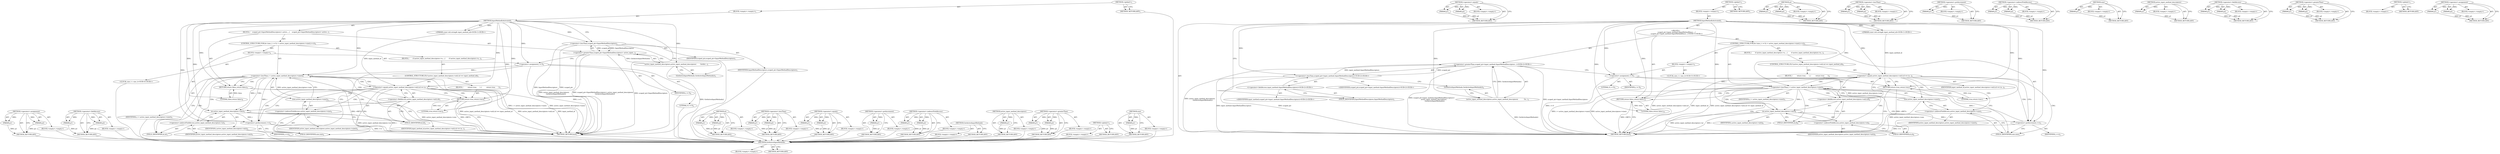 digraph "&lt;operator&gt;.assignment" {
vulnerable_87 [label=<(METHOD,&lt;operator&gt;.assignment)>];
vulnerable_88 [label=<(PARAM,p1)>];
vulnerable_89 [label=<(PARAM,p2)>];
vulnerable_90 [label=<(BLOCK,&lt;empty&gt;,&lt;empty&gt;)>];
vulnerable_91 [label=<(METHOD_RETURN,ANY)>];
vulnerable_110 [label=<(METHOD,&lt;operator&gt;.fieldAccess)>];
vulnerable_111 [label=<(PARAM,p1)>];
vulnerable_112 [label=<(PARAM,p2)>];
vulnerable_113 [label=<(BLOCK,&lt;empty&gt;,&lt;empty&gt;)>];
vulnerable_114 [label=<(METHOD_RETURN,ANY)>];
vulnerable_6 [label=<(METHOD,&lt;global&gt;)<SUB>1</SUB>>];
vulnerable_7 [label=<(BLOCK,&lt;empty&gt;,&lt;empty&gt;)<SUB>1</SUB>>];
vulnerable_8 [label=<(METHOD,InputMethodIsActivated)<SUB>1</SUB>>];
vulnerable_9 [label="<(PARAM,const std::string&amp; input_method_id)<SUB>1</SUB>>"];
vulnerable_10 [label=<(BLOCK,{
    scoped_ptr&lt;InputMethodDescriptors&gt; active...,{
    scoped_ptr&lt;InputMethodDescriptors&gt; active...)<SUB>1</SUB>>];
vulnerable_11 [label=<(&lt;operator&gt;.greaterThan,scoped_ptr&lt;InputMethodDescriptors&gt; active_input...)<SUB>2</SUB>>];
vulnerable_12 [label=<(&lt;operator&gt;.lessThan,scoped_ptr&lt;InputMethodDescriptors)<SUB>2</SUB>>];
vulnerable_13 [label=<(IDENTIFIER,scoped_ptr,scoped_ptr&lt;InputMethodDescriptors)<SUB>2</SUB>>];
vulnerable_14 [label=<(IDENTIFIER,InputMethodDescriptors,scoped_ptr&lt;InputMethodDescriptors)<SUB>2</SUB>>];
vulnerable_15 [label=<(active_input_method_descriptors,active_input_method_descriptors(
        GetAct...)<SUB>2</SUB>>];
vulnerable_16 [label=<(GetActiveInputMethods,GetActiveInputMethods())<SUB>3</SUB>>];
vulnerable_17 [label=<(CONTROL_STRUCTURE,FOR,for (size_t i = 0;i &lt; active_input_method_descriptors-&gt;size();++i))<SUB>4</SUB>>];
vulnerable_18 [label=<(BLOCK,&lt;empty&gt;,&lt;empty&gt;)<SUB>4</SUB>>];
vulnerable_19 [label="<(LOCAL,size_t i: size_t)<SUB>4</SUB>>"];
vulnerable_20 [label=<(&lt;operator&gt;.assignment,i = 0)<SUB>4</SUB>>];
vulnerable_21 [label=<(IDENTIFIER,i,i = 0)<SUB>4</SUB>>];
vulnerable_22 [label=<(LITERAL,0,i = 0)<SUB>4</SUB>>];
vulnerable_23 [label=<(&lt;operator&gt;.lessThan,i &lt; active_input_method_descriptors-&gt;size())<SUB>4</SUB>>];
vulnerable_24 [label=<(IDENTIFIER,i,i &lt; active_input_method_descriptors-&gt;size())<SUB>4</SUB>>];
vulnerable_25 [label=<(size,active_input_method_descriptors-&gt;size())<SUB>4</SUB>>];
vulnerable_26 [label=<(&lt;operator&gt;.indirectFieldAccess,active_input_method_descriptors-&gt;size)<SUB>4</SUB>>];
vulnerable_27 [label=<(IDENTIFIER,active_input_method_descriptors,active_input_method_descriptors-&gt;size())<SUB>4</SUB>>];
vulnerable_28 [label=<(FIELD_IDENTIFIER,size,size)<SUB>4</SUB>>];
vulnerable_29 [label=<(&lt;operator&gt;.preIncrement,++i)<SUB>4</SUB>>];
vulnerable_30 [label=<(IDENTIFIER,i,++i)<SUB>4</SUB>>];
vulnerable_31 [label=<(BLOCK,{
       if (active_input_method_descriptors-&gt;a...,{
       if (active_input_method_descriptors-&gt;a...)<SUB>4</SUB>>];
vulnerable_32 [label=<(CONTROL_STRUCTURE,IF,if (active_input_method_descriptors-&gt;at(i).id == input_method_id))<SUB>5</SUB>>];
vulnerable_33 [label=<(&lt;operator&gt;.equals,active_input_method_descriptors-&gt;at(i).id == in...)<SUB>5</SUB>>];
vulnerable_34 [label=<(&lt;operator&gt;.fieldAccess,active_input_method_descriptors-&gt;at(i).id)<SUB>5</SUB>>];
vulnerable_35 [label=<(at,active_input_method_descriptors-&gt;at(i))<SUB>5</SUB>>];
vulnerable_36 [label=<(&lt;operator&gt;.indirectFieldAccess,active_input_method_descriptors-&gt;at)<SUB>5</SUB>>];
vulnerable_37 [label=<(IDENTIFIER,active_input_method_descriptors,active_input_method_descriptors-&gt;at(i))<SUB>5</SUB>>];
vulnerable_38 [label=<(FIELD_IDENTIFIER,at,at)<SUB>5</SUB>>];
vulnerable_39 [label=<(IDENTIFIER,i,active_input_method_descriptors-&gt;at(i))<SUB>5</SUB>>];
vulnerable_40 [label=<(FIELD_IDENTIFIER,id,id)<SUB>5</SUB>>];
vulnerable_41 [label=<(IDENTIFIER,input_method_id,active_input_method_descriptors-&gt;at(i).id == in...)<SUB>5</SUB>>];
vulnerable_42 [label=<(BLOCK,{
         return true;
      },{
         return true;
      })<SUB>5</SUB>>];
vulnerable_43 [label=<(RETURN,return true;,return true;)<SUB>6</SUB>>];
vulnerable_44 [label=<(LITERAL,true,return true;)<SUB>6</SUB>>];
vulnerable_45 [label=<(RETURN,return false;,return false;)<SUB>9</SUB>>];
vulnerable_46 [label=<(LITERAL,false,return false;)<SUB>9</SUB>>];
vulnerable_47 [label=<(METHOD_RETURN,bool)<SUB>1</SUB>>];
vulnerable_49 [label=<(METHOD_RETURN,ANY)<SUB>1</SUB>>];
vulnerable_115 [label=<(METHOD,at)>];
vulnerable_116 [label=<(PARAM,p1)>];
vulnerable_117 [label=<(PARAM,p2)>];
vulnerable_118 [label=<(BLOCK,&lt;empty&gt;,&lt;empty&gt;)>];
vulnerable_119 [label=<(METHOD_RETURN,ANY)>];
vulnerable_75 [label=<(METHOD,&lt;operator&gt;.lessThan)>];
vulnerable_76 [label=<(PARAM,p1)>];
vulnerable_77 [label=<(PARAM,p2)>];
vulnerable_78 [label=<(BLOCK,&lt;empty&gt;,&lt;empty&gt;)>];
vulnerable_79 [label=<(METHOD_RETURN,ANY)>];
vulnerable_105 [label=<(METHOD,&lt;operator&gt;.equals)>];
vulnerable_106 [label=<(PARAM,p1)>];
vulnerable_107 [label=<(PARAM,p2)>];
vulnerable_108 [label=<(BLOCK,&lt;empty&gt;,&lt;empty&gt;)>];
vulnerable_109 [label=<(METHOD_RETURN,ANY)>];
vulnerable_101 [label=<(METHOD,&lt;operator&gt;.preIncrement)>];
vulnerable_102 [label=<(PARAM,p1)>];
vulnerable_103 [label=<(BLOCK,&lt;empty&gt;,&lt;empty&gt;)>];
vulnerable_104 [label=<(METHOD_RETURN,ANY)>];
vulnerable_96 [label=<(METHOD,&lt;operator&gt;.indirectFieldAccess)>];
vulnerable_97 [label=<(PARAM,p1)>];
vulnerable_98 [label=<(PARAM,p2)>];
vulnerable_99 [label=<(BLOCK,&lt;empty&gt;,&lt;empty&gt;)>];
vulnerable_100 [label=<(METHOD_RETURN,ANY)>];
vulnerable_84 [label=<(METHOD,GetActiveInputMethods)>];
vulnerable_85 [label=<(BLOCK,&lt;empty&gt;,&lt;empty&gt;)>];
vulnerable_86 [label=<(METHOD_RETURN,ANY)>];
vulnerable_80 [label=<(METHOD,active_input_method_descriptors)>];
vulnerable_81 [label=<(PARAM,p1)>];
vulnerable_82 [label=<(BLOCK,&lt;empty&gt;,&lt;empty&gt;)>];
vulnerable_83 [label=<(METHOD_RETURN,ANY)>];
vulnerable_70 [label=<(METHOD,&lt;operator&gt;.greaterThan)>];
vulnerable_71 [label=<(PARAM,p1)>];
vulnerable_72 [label=<(PARAM,p2)>];
vulnerable_73 [label=<(BLOCK,&lt;empty&gt;,&lt;empty&gt;)>];
vulnerable_74 [label=<(METHOD_RETURN,ANY)>];
vulnerable_64 [label=<(METHOD,&lt;global&gt;)<SUB>1</SUB>>];
vulnerable_65 [label=<(BLOCK,&lt;empty&gt;,&lt;empty&gt;)>];
vulnerable_66 [label=<(METHOD_RETURN,ANY)>];
vulnerable_92 [label=<(METHOD,size)>];
vulnerable_93 [label=<(PARAM,p1)>];
vulnerable_94 [label=<(BLOCK,&lt;empty&gt;,&lt;empty&gt;)>];
vulnerable_95 [label=<(METHOD_RETURN,ANY)>];
fixed_91 [label=<(METHOD,GetActiveInputMethods)>];
fixed_92 [label=<(BLOCK,&lt;empty&gt;,&lt;empty&gt;)>];
fixed_93 [label=<(METHOD_RETURN,ANY)>];
fixed_112 [label=<(METHOD,&lt;operator&gt;.equals)>];
fixed_113 [label=<(PARAM,p1)>];
fixed_114 [label=<(PARAM,p2)>];
fixed_115 [label=<(BLOCK,&lt;empty&gt;,&lt;empty&gt;)>];
fixed_116 [label=<(METHOD_RETURN,ANY)>];
fixed_6 [label=<(METHOD,&lt;global&gt;)<SUB>1</SUB>>];
fixed_7 [label=<(BLOCK,&lt;empty&gt;,&lt;empty&gt;)<SUB>1</SUB>>];
fixed_8 [label=<(METHOD,InputMethodIsActivated)<SUB>1</SUB>>];
fixed_9 [label="<(PARAM,const std::string&amp; input_method_id)<SUB>1</SUB>>"];
fixed_10 [label="<(BLOCK,{
    scoped_ptr&lt;input_method::InputMethodDescr...,{
    scoped_ptr&lt;input_method::InputMethodDescr...)<SUB>1</SUB>>"];
fixed_11 [label="<(&lt;operator&gt;.greaterThan,scoped_ptr&lt;input_method::InputMethodDescriptors...)<SUB>2</SUB>>"];
fixed_12 [label="<(&lt;operator&gt;.lessThan,scoped_ptr&lt;input_method::InputMethodDescriptors)<SUB>2</SUB>>"];
fixed_13 [label="<(IDENTIFIER,scoped_ptr,scoped_ptr&lt;input_method::InputMethodDescriptors)<SUB>2</SUB>>"];
fixed_14 [label="<(&lt;operator&gt;.fieldAccess,input_method::InputMethodDescriptors)<SUB>2</SUB>>"];
fixed_15 [label="<(IDENTIFIER,input_method,scoped_ptr&lt;input_method::InputMethodDescriptors)<SUB>2</SUB>>"];
fixed_16 [label=<(FIELD_IDENTIFIER,InputMethodDescriptors,InputMethodDescriptors)<SUB>2</SUB>>];
fixed_17 [label=<(active_input_method_descriptors,active_input_method_descriptors(
            Ge...)<SUB>3</SUB>>];
fixed_18 [label=<(GetActiveInputMethods,GetActiveInputMethods())<SUB>4</SUB>>];
fixed_19 [label=<(CONTROL_STRUCTURE,FOR,for (size_t i = 0;i &lt; active_input_method_descriptors-&gt;size();++i))<SUB>5</SUB>>];
fixed_20 [label=<(BLOCK,&lt;empty&gt;,&lt;empty&gt;)<SUB>5</SUB>>];
fixed_21 [label="<(LOCAL,size_t i: size_t)<SUB>5</SUB>>"];
fixed_22 [label=<(&lt;operator&gt;.assignment,i = 0)<SUB>5</SUB>>];
fixed_23 [label=<(IDENTIFIER,i,i = 0)<SUB>5</SUB>>];
fixed_24 [label=<(LITERAL,0,i = 0)<SUB>5</SUB>>];
fixed_25 [label=<(&lt;operator&gt;.lessThan,i &lt; active_input_method_descriptors-&gt;size())<SUB>5</SUB>>];
fixed_26 [label=<(IDENTIFIER,i,i &lt; active_input_method_descriptors-&gt;size())<SUB>5</SUB>>];
fixed_27 [label=<(size,active_input_method_descriptors-&gt;size())<SUB>5</SUB>>];
fixed_28 [label=<(&lt;operator&gt;.indirectFieldAccess,active_input_method_descriptors-&gt;size)<SUB>5</SUB>>];
fixed_29 [label=<(IDENTIFIER,active_input_method_descriptors,active_input_method_descriptors-&gt;size())<SUB>5</SUB>>];
fixed_30 [label=<(FIELD_IDENTIFIER,size,size)<SUB>5</SUB>>];
fixed_31 [label=<(&lt;operator&gt;.preIncrement,++i)<SUB>5</SUB>>];
fixed_32 [label=<(IDENTIFIER,i,++i)<SUB>5</SUB>>];
fixed_33 [label=<(BLOCK,{
       if (active_input_method_descriptors-&gt;a...,{
       if (active_input_method_descriptors-&gt;a...)<SUB>5</SUB>>];
fixed_34 [label=<(CONTROL_STRUCTURE,IF,if (active_input_method_descriptors-&gt;at(i).id == input_method_id))<SUB>6</SUB>>];
fixed_35 [label=<(&lt;operator&gt;.equals,active_input_method_descriptors-&gt;at(i).id == in...)<SUB>6</SUB>>];
fixed_36 [label=<(&lt;operator&gt;.fieldAccess,active_input_method_descriptors-&gt;at(i).id)<SUB>6</SUB>>];
fixed_37 [label=<(at,active_input_method_descriptors-&gt;at(i))<SUB>6</SUB>>];
fixed_38 [label=<(&lt;operator&gt;.indirectFieldAccess,active_input_method_descriptors-&gt;at)<SUB>6</SUB>>];
fixed_39 [label=<(IDENTIFIER,active_input_method_descriptors,active_input_method_descriptors-&gt;at(i))<SUB>6</SUB>>];
fixed_40 [label=<(FIELD_IDENTIFIER,at,at)<SUB>6</SUB>>];
fixed_41 [label=<(IDENTIFIER,i,active_input_method_descriptors-&gt;at(i))<SUB>6</SUB>>];
fixed_42 [label=<(FIELD_IDENTIFIER,id,id)<SUB>6</SUB>>];
fixed_43 [label=<(IDENTIFIER,input_method_id,active_input_method_descriptors-&gt;at(i).id == in...)<SUB>6</SUB>>];
fixed_44 [label=<(BLOCK,{
         return true;
      },{
         return true;
      })<SUB>6</SUB>>];
fixed_45 [label=<(RETURN,return true;,return true;)<SUB>7</SUB>>];
fixed_46 [label=<(LITERAL,true,return true;)<SUB>7</SUB>>];
fixed_47 [label=<(RETURN,return false;,return false;)<SUB>10</SUB>>];
fixed_48 [label=<(LITERAL,false,return false;)<SUB>10</SUB>>];
fixed_49 [label=<(METHOD_RETURN,bool)<SUB>1</SUB>>];
fixed_51 [label=<(METHOD_RETURN,ANY)<SUB>1</SUB>>];
fixed_117 [label=<(METHOD,at)>];
fixed_118 [label=<(PARAM,p1)>];
fixed_119 [label=<(PARAM,p2)>];
fixed_120 [label=<(BLOCK,&lt;empty&gt;,&lt;empty&gt;)>];
fixed_121 [label=<(METHOD_RETURN,ANY)>];
fixed_77 [label=<(METHOD,&lt;operator&gt;.lessThan)>];
fixed_78 [label=<(PARAM,p1)>];
fixed_79 [label=<(PARAM,p2)>];
fixed_80 [label=<(BLOCK,&lt;empty&gt;,&lt;empty&gt;)>];
fixed_81 [label=<(METHOD_RETURN,ANY)>];
fixed_108 [label=<(METHOD,&lt;operator&gt;.preIncrement)>];
fixed_109 [label=<(PARAM,p1)>];
fixed_110 [label=<(BLOCK,&lt;empty&gt;,&lt;empty&gt;)>];
fixed_111 [label=<(METHOD_RETURN,ANY)>];
fixed_103 [label=<(METHOD,&lt;operator&gt;.indirectFieldAccess)>];
fixed_104 [label=<(PARAM,p1)>];
fixed_105 [label=<(PARAM,p2)>];
fixed_106 [label=<(BLOCK,&lt;empty&gt;,&lt;empty&gt;)>];
fixed_107 [label=<(METHOD_RETURN,ANY)>];
fixed_99 [label=<(METHOD,size)>];
fixed_100 [label=<(PARAM,p1)>];
fixed_101 [label=<(BLOCK,&lt;empty&gt;,&lt;empty&gt;)>];
fixed_102 [label=<(METHOD_RETURN,ANY)>];
fixed_87 [label=<(METHOD,active_input_method_descriptors)>];
fixed_88 [label=<(PARAM,p1)>];
fixed_89 [label=<(BLOCK,&lt;empty&gt;,&lt;empty&gt;)>];
fixed_90 [label=<(METHOD_RETURN,ANY)>];
fixed_82 [label=<(METHOD,&lt;operator&gt;.fieldAccess)>];
fixed_83 [label=<(PARAM,p1)>];
fixed_84 [label=<(PARAM,p2)>];
fixed_85 [label=<(BLOCK,&lt;empty&gt;,&lt;empty&gt;)>];
fixed_86 [label=<(METHOD_RETURN,ANY)>];
fixed_72 [label=<(METHOD,&lt;operator&gt;.greaterThan)>];
fixed_73 [label=<(PARAM,p1)>];
fixed_74 [label=<(PARAM,p2)>];
fixed_75 [label=<(BLOCK,&lt;empty&gt;,&lt;empty&gt;)>];
fixed_76 [label=<(METHOD_RETURN,ANY)>];
fixed_66 [label=<(METHOD,&lt;global&gt;)<SUB>1</SUB>>];
fixed_67 [label=<(BLOCK,&lt;empty&gt;,&lt;empty&gt;)>];
fixed_68 [label=<(METHOD_RETURN,ANY)>];
fixed_94 [label=<(METHOD,&lt;operator&gt;.assignment)>];
fixed_95 [label=<(PARAM,p1)>];
fixed_96 [label=<(PARAM,p2)>];
fixed_97 [label=<(BLOCK,&lt;empty&gt;,&lt;empty&gt;)>];
fixed_98 [label=<(METHOD_RETURN,ANY)>];
vulnerable_87 -> vulnerable_88  [key=0, label="AST: "];
vulnerable_87 -> vulnerable_88  [key=1, label="DDG: "];
vulnerable_87 -> vulnerable_90  [key=0, label="AST: "];
vulnerable_87 -> vulnerable_89  [key=0, label="AST: "];
vulnerable_87 -> vulnerable_89  [key=1, label="DDG: "];
vulnerable_87 -> vulnerable_91  [key=0, label="AST: "];
vulnerable_87 -> vulnerable_91  [key=1, label="CFG: "];
vulnerable_88 -> vulnerable_91  [key=0, label="DDG: p1"];
vulnerable_89 -> vulnerable_91  [key=0, label="DDG: p2"];
vulnerable_90 -> fixed_91  [key=0];
vulnerable_91 -> fixed_91  [key=0];
vulnerable_110 -> vulnerable_111  [key=0, label="AST: "];
vulnerable_110 -> vulnerable_111  [key=1, label="DDG: "];
vulnerable_110 -> vulnerable_113  [key=0, label="AST: "];
vulnerable_110 -> vulnerable_112  [key=0, label="AST: "];
vulnerable_110 -> vulnerable_112  [key=1, label="DDG: "];
vulnerable_110 -> vulnerable_114  [key=0, label="AST: "];
vulnerable_110 -> vulnerable_114  [key=1, label="CFG: "];
vulnerable_111 -> vulnerable_114  [key=0, label="DDG: p1"];
vulnerable_112 -> vulnerable_114  [key=0, label="DDG: p2"];
vulnerable_113 -> fixed_91  [key=0];
vulnerable_114 -> fixed_91  [key=0];
vulnerable_6 -> vulnerable_7  [key=0, label="AST: "];
vulnerable_6 -> vulnerable_49  [key=0, label="AST: "];
vulnerable_6 -> vulnerable_49  [key=1, label="CFG: "];
vulnerable_7 -> vulnerable_8  [key=0, label="AST: "];
vulnerable_8 -> vulnerable_9  [key=0, label="AST: "];
vulnerable_8 -> vulnerable_9  [key=1, label="DDG: "];
vulnerable_8 -> vulnerable_10  [key=0, label="AST: "];
vulnerable_8 -> vulnerable_47  [key=0, label="AST: "];
vulnerable_8 -> vulnerable_12  [key=0, label="CFG: "];
vulnerable_8 -> vulnerable_12  [key=1, label="DDG: "];
vulnerable_8 -> vulnerable_45  [key=0, label="DDG: "];
vulnerable_8 -> vulnerable_46  [key=0, label="DDG: "];
vulnerable_8 -> vulnerable_15  [key=0, label="DDG: "];
vulnerable_8 -> vulnerable_20  [key=0, label="DDG: "];
vulnerable_8 -> vulnerable_23  [key=0, label="DDG: "];
vulnerable_8 -> vulnerable_29  [key=0, label="DDG: "];
vulnerable_8 -> vulnerable_33  [key=0, label="DDG: "];
vulnerable_8 -> vulnerable_43  [key=0, label="DDG: "];
vulnerable_8 -> vulnerable_44  [key=0, label="DDG: "];
vulnerable_8 -> vulnerable_35  [key=0, label="DDG: "];
vulnerable_9 -> vulnerable_33  [key=0, label="DDG: input_method_id"];
vulnerable_10 -> vulnerable_11  [key=0, label="AST: "];
vulnerable_10 -> vulnerable_17  [key=0, label="AST: "];
vulnerable_10 -> vulnerable_45  [key=0, label="AST: "];
vulnerable_11 -> vulnerable_12  [key=0, label="AST: "];
vulnerable_11 -> vulnerable_15  [key=0, label="AST: "];
vulnerable_11 -> vulnerable_20  [key=0, label="CFG: "];
vulnerable_11 -> vulnerable_47  [key=0, label="DDG: scoped_ptr&lt;InputMethodDescriptors"];
vulnerable_11 -> vulnerable_47  [key=1, label="DDG: active_input_method_descriptors(
        GetActiveInputMethods())"];
vulnerable_11 -> vulnerable_47  [key=2, label="DDG: scoped_ptr&lt;InputMethodDescriptors&gt; active_input_method_descriptors(
        GetActiveInputMethods())"];
vulnerable_12 -> vulnerable_13  [key=0, label="AST: "];
vulnerable_12 -> vulnerable_14  [key=0, label="AST: "];
vulnerable_12 -> vulnerable_16  [key=0, label="CFG: "];
vulnerable_12 -> vulnerable_47  [key=0, label="DDG: InputMethodDescriptors"];
vulnerable_12 -> vulnerable_47  [key=1, label="DDG: scoped_ptr"];
vulnerable_12 -> vulnerable_11  [key=0, label="DDG: scoped_ptr"];
vulnerable_12 -> vulnerable_11  [key=1, label="DDG: InputMethodDescriptors"];
vulnerable_13 -> fixed_91  [key=0];
vulnerable_14 -> fixed_91  [key=0];
vulnerable_15 -> vulnerable_16  [key=0, label="AST: "];
vulnerable_15 -> vulnerable_11  [key=0, label="CFG: "];
vulnerable_15 -> vulnerable_11  [key=1, label="DDG: GetActiveInputMethods()"];
vulnerable_15 -> vulnerable_47  [key=0, label="DDG: GetActiveInputMethods()"];
vulnerable_16 -> vulnerable_15  [key=0, label="CFG: "];
vulnerable_17 -> vulnerable_18  [key=0, label="AST: "];
vulnerable_17 -> vulnerable_23  [key=0, label="AST: "];
vulnerable_17 -> vulnerable_29  [key=0, label="AST: "];
vulnerable_17 -> vulnerable_31  [key=0, label="AST: "];
vulnerable_18 -> vulnerable_19  [key=0, label="AST: "];
vulnerable_18 -> vulnerable_20  [key=0, label="AST: "];
vulnerable_19 -> fixed_91  [key=0];
vulnerable_20 -> vulnerable_21  [key=0, label="AST: "];
vulnerable_20 -> vulnerable_22  [key=0, label="AST: "];
vulnerable_20 -> vulnerable_28  [key=0, label="CFG: "];
vulnerable_20 -> vulnerable_47  [key=0, label="DDG: i = 0"];
vulnerable_20 -> vulnerable_23  [key=0, label="DDG: i"];
vulnerable_21 -> fixed_91  [key=0];
vulnerable_22 -> fixed_91  [key=0];
vulnerable_23 -> vulnerable_24  [key=0, label="AST: "];
vulnerable_23 -> vulnerable_25  [key=0, label="AST: "];
vulnerable_23 -> vulnerable_38  [key=0, label="CFG: "];
vulnerable_23 -> vulnerable_38  [key=1, label="CDG: "];
vulnerable_23 -> vulnerable_45  [key=0, label="CFG: "];
vulnerable_23 -> vulnerable_45  [key=1, label="CDG: "];
vulnerable_23 -> vulnerable_47  [key=0, label="DDG: active_input_method_descriptors-&gt;size()"];
vulnerable_23 -> vulnerable_47  [key=1, label="DDG: i &lt; active_input_method_descriptors-&gt;size()"];
vulnerable_23 -> vulnerable_35  [key=0, label="DDG: i"];
vulnerable_23 -> vulnerable_35  [key=1, label="CDG: "];
vulnerable_23 -> vulnerable_40  [key=0, label="CDG: "];
vulnerable_23 -> vulnerable_34  [key=0, label="CDG: "];
vulnerable_23 -> vulnerable_33  [key=0, label="CDG: "];
vulnerable_23 -> vulnerable_36  [key=0, label="CDG: "];
vulnerable_24 -> fixed_91  [key=0];
vulnerable_25 -> vulnerable_26  [key=0, label="AST: "];
vulnerable_25 -> vulnerable_23  [key=0, label="CFG: "];
vulnerable_25 -> vulnerable_23  [key=1, label="DDG: active_input_method_descriptors-&gt;size"];
vulnerable_25 -> vulnerable_47  [key=0, label="DDG: active_input_method_descriptors-&gt;size"];
vulnerable_26 -> vulnerable_27  [key=0, label="AST: "];
vulnerable_26 -> vulnerable_28  [key=0, label="AST: "];
vulnerable_26 -> vulnerable_25  [key=0, label="CFG: "];
vulnerable_27 -> fixed_91  [key=0];
vulnerable_28 -> vulnerable_26  [key=0, label="CFG: "];
vulnerable_29 -> vulnerable_30  [key=0, label="AST: "];
vulnerable_29 -> vulnerable_28  [key=0, label="CFG: "];
vulnerable_29 -> vulnerable_47  [key=0, label="DDG: ++i"];
vulnerable_29 -> vulnerable_23  [key=0, label="DDG: i"];
vulnerable_30 -> fixed_91  [key=0];
vulnerable_31 -> vulnerable_32  [key=0, label="AST: "];
vulnerable_32 -> vulnerable_33  [key=0, label="AST: "];
vulnerable_32 -> vulnerable_42  [key=0, label="AST: "];
vulnerable_33 -> vulnerable_34  [key=0, label="AST: "];
vulnerable_33 -> vulnerable_41  [key=0, label="AST: "];
vulnerable_33 -> vulnerable_43  [key=0, label="CFG: "];
vulnerable_33 -> vulnerable_43  [key=1, label="CDG: "];
vulnerable_33 -> vulnerable_29  [key=0, label="CFG: "];
vulnerable_33 -> vulnerable_29  [key=1, label="CDG: "];
vulnerable_33 -> vulnerable_47  [key=0, label="DDG: active_input_method_descriptors-&gt;at(i).id"];
vulnerable_33 -> vulnerable_47  [key=1, label="DDG: input_method_id"];
vulnerable_33 -> vulnerable_47  [key=2, label="DDG: active_input_method_descriptors-&gt;at(i).id == input_method_id"];
vulnerable_33 -> vulnerable_26  [key=0, label="CDG: "];
vulnerable_33 -> vulnerable_23  [key=0, label="CDG: "];
vulnerable_33 -> vulnerable_28  [key=0, label="CDG: "];
vulnerable_33 -> vulnerable_25  [key=0, label="CDG: "];
vulnerable_34 -> vulnerable_35  [key=0, label="AST: "];
vulnerable_34 -> vulnerable_40  [key=0, label="AST: "];
vulnerable_34 -> vulnerable_33  [key=0, label="CFG: "];
vulnerable_35 -> vulnerable_36  [key=0, label="AST: "];
vulnerable_35 -> vulnerable_39  [key=0, label="AST: "];
vulnerable_35 -> vulnerable_40  [key=0, label="CFG: "];
vulnerable_35 -> vulnerable_47  [key=0, label="DDG: active_input_method_descriptors-&gt;at"];
vulnerable_35 -> vulnerable_47  [key=1, label="DDG: i"];
vulnerable_35 -> vulnerable_29  [key=0, label="DDG: i"];
vulnerable_36 -> vulnerable_37  [key=0, label="AST: "];
vulnerable_36 -> vulnerable_38  [key=0, label="AST: "];
vulnerable_36 -> vulnerable_35  [key=0, label="CFG: "];
vulnerable_37 -> fixed_91  [key=0];
vulnerable_38 -> vulnerable_36  [key=0, label="CFG: "];
vulnerable_39 -> fixed_91  [key=0];
vulnerable_40 -> vulnerable_34  [key=0, label="CFG: "];
vulnerable_41 -> fixed_91  [key=0];
vulnerable_42 -> vulnerable_43  [key=0, label="AST: "];
vulnerable_43 -> vulnerable_44  [key=0, label="AST: "];
vulnerable_43 -> vulnerable_47  [key=0, label="CFG: "];
vulnerable_43 -> vulnerable_47  [key=1, label="DDG: &lt;RET&gt;"];
vulnerable_44 -> vulnerable_43  [key=0, label="DDG: true"];
vulnerable_45 -> vulnerable_46  [key=0, label="AST: "];
vulnerable_45 -> vulnerable_47  [key=0, label="CFG: "];
vulnerable_45 -> vulnerable_47  [key=1, label="DDG: &lt;RET&gt;"];
vulnerable_46 -> vulnerable_45  [key=0, label="DDG: false"];
vulnerable_47 -> fixed_91  [key=0];
vulnerable_49 -> fixed_91  [key=0];
vulnerable_115 -> vulnerable_116  [key=0, label="AST: "];
vulnerable_115 -> vulnerable_116  [key=1, label="DDG: "];
vulnerable_115 -> vulnerable_118  [key=0, label="AST: "];
vulnerable_115 -> vulnerable_117  [key=0, label="AST: "];
vulnerable_115 -> vulnerable_117  [key=1, label="DDG: "];
vulnerable_115 -> vulnerable_119  [key=0, label="AST: "];
vulnerable_115 -> vulnerable_119  [key=1, label="CFG: "];
vulnerable_116 -> vulnerable_119  [key=0, label="DDG: p1"];
vulnerable_117 -> vulnerable_119  [key=0, label="DDG: p2"];
vulnerable_118 -> fixed_91  [key=0];
vulnerable_119 -> fixed_91  [key=0];
vulnerable_75 -> vulnerable_76  [key=0, label="AST: "];
vulnerable_75 -> vulnerable_76  [key=1, label="DDG: "];
vulnerable_75 -> vulnerable_78  [key=0, label="AST: "];
vulnerable_75 -> vulnerable_77  [key=0, label="AST: "];
vulnerable_75 -> vulnerable_77  [key=1, label="DDG: "];
vulnerable_75 -> vulnerable_79  [key=0, label="AST: "];
vulnerable_75 -> vulnerable_79  [key=1, label="CFG: "];
vulnerable_76 -> vulnerable_79  [key=0, label="DDG: p1"];
vulnerable_77 -> vulnerable_79  [key=0, label="DDG: p2"];
vulnerable_78 -> fixed_91  [key=0];
vulnerable_79 -> fixed_91  [key=0];
vulnerable_105 -> vulnerable_106  [key=0, label="AST: "];
vulnerable_105 -> vulnerable_106  [key=1, label="DDG: "];
vulnerable_105 -> vulnerable_108  [key=0, label="AST: "];
vulnerable_105 -> vulnerable_107  [key=0, label="AST: "];
vulnerable_105 -> vulnerable_107  [key=1, label="DDG: "];
vulnerable_105 -> vulnerable_109  [key=0, label="AST: "];
vulnerable_105 -> vulnerable_109  [key=1, label="CFG: "];
vulnerable_106 -> vulnerable_109  [key=0, label="DDG: p1"];
vulnerable_107 -> vulnerable_109  [key=0, label="DDG: p2"];
vulnerable_108 -> fixed_91  [key=0];
vulnerable_109 -> fixed_91  [key=0];
vulnerable_101 -> vulnerable_102  [key=0, label="AST: "];
vulnerable_101 -> vulnerable_102  [key=1, label="DDG: "];
vulnerable_101 -> vulnerable_103  [key=0, label="AST: "];
vulnerable_101 -> vulnerable_104  [key=0, label="AST: "];
vulnerable_101 -> vulnerable_104  [key=1, label="CFG: "];
vulnerable_102 -> vulnerable_104  [key=0, label="DDG: p1"];
vulnerable_103 -> fixed_91  [key=0];
vulnerable_104 -> fixed_91  [key=0];
vulnerable_96 -> vulnerable_97  [key=0, label="AST: "];
vulnerable_96 -> vulnerable_97  [key=1, label="DDG: "];
vulnerable_96 -> vulnerable_99  [key=0, label="AST: "];
vulnerable_96 -> vulnerable_98  [key=0, label="AST: "];
vulnerable_96 -> vulnerable_98  [key=1, label="DDG: "];
vulnerable_96 -> vulnerable_100  [key=0, label="AST: "];
vulnerable_96 -> vulnerable_100  [key=1, label="CFG: "];
vulnerable_97 -> vulnerable_100  [key=0, label="DDG: p1"];
vulnerable_98 -> vulnerable_100  [key=0, label="DDG: p2"];
vulnerable_99 -> fixed_91  [key=0];
vulnerable_100 -> fixed_91  [key=0];
vulnerable_84 -> vulnerable_85  [key=0, label="AST: "];
vulnerable_84 -> vulnerable_86  [key=0, label="AST: "];
vulnerable_84 -> vulnerable_86  [key=1, label="CFG: "];
vulnerable_85 -> fixed_91  [key=0];
vulnerable_86 -> fixed_91  [key=0];
vulnerable_80 -> vulnerable_81  [key=0, label="AST: "];
vulnerable_80 -> vulnerable_81  [key=1, label="DDG: "];
vulnerable_80 -> vulnerable_82  [key=0, label="AST: "];
vulnerable_80 -> vulnerable_83  [key=0, label="AST: "];
vulnerable_80 -> vulnerable_83  [key=1, label="CFG: "];
vulnerable_81 -> vulnerable_83  [key=0, label="DDG: p1"];
vulnerable_82 -> fixed_91  [key=0];
vulnerable_83 -> fixed_91  [key=0];
vulnerable_70 -> vulnerable_71  [key=0, label="AST: "];
vulnerable_70 -> vulnerable_71  [key=1, label="DDG: "];
vulnerable_70 -> vulnerable_73  [key=0, label="AST: "];
vulnerable_70 -> vulnerable_72  [key=0, label="AST: "];
vulnerable_70 -> vulnerable_72  [key=1, label="DDG: "];
vulnerable_70 -> vulnerable_74  [key=0, label="AST: "];
vulnerable_70 -> vulnerable_74  [key=1, label="CFG: "];
vulnerable_71 -> vulnerable_74  [key=0, label="DDG: p1"];
vulnerable_72 -> vulnerable_74  [key=0, label="DDG: p2"];
vulnerable_73 -> fixed_91  [key=0];
vulnerable_74 -> fixed_91  [key=0];
vulnerable_64 -> vulnerable_65  [key=0, label="AST: "];
vulnerable_64 -> vulnerable_66  [key=0, label="AST: "];
vulnerable_64 -> vulnerable_66  [key=1, label="CFG: "];
vulnerable_65 -> fixed_91  [key=0];
vulnerable_66 -> fixed_91  [key=0];
vulnerable_92 -> vulnerable_93  [key=0, label="AST: "];
vulnerable_92 -> vulnerable_93  [key=1, label="DDG: "];
vulnerable_92 -> vulnerable_94  [key=0, label="AST: "];
vulnerable_92 -> vulnerable_95  [key=0, label="AST: "];
vulnerable_92 -> vulnerable_95  [key=1, label="CFG: "];
vulnerable_93 -> vulnerable_95  [key=0, label="DDG: p1"];
vulnerable_94 -> fixed_91  [key=0];
vulnerable_95 -> fixed_91  [key=0];
fixed_91 -> fixed_92  [key=0, label="AST: "];
fixed_91 -> fixed_93  [key=0, label="AST: "];
fixed_91 -> fixed_93  [key=1, label="CFG: "];
fixed_112 -> fixed_113  [key=0, label="AST: "];
fixed_112 -> fixed_113  [key=1, label="DDG: "];
fixed_112 -> fixed_115  [key=0, label="AST: "];
fixed_112 -> fixed_114  [key=0, label="AST: "];
fixed_112 -> fixed_114  [key=1, label="DDG: "];
fixed_112 -> fixed_116  [key=0, label="AST: "];
fixed_112 -> fixed_116  [key=1, label="CFG: "];
fixed_113 -> fixed_116  [key=0, label="DDG: p1"];
fixed_114 -> fixed_116  [key=0, label="DDG: p2"];
fixed_6 -> fixed_7  [key=0, label="AST: "];
fixed_6 -> fixed_51  [key=0, label="AST: "];
fixed_6 -> fixed_51  [key=1, label="CFG: "];
fixed_7 -> fixed_8  [key=0, label="AST: "];
fixed_8 -> fixed_9  [key=0, label="AST: "];
fixed_8 -> fixed_9  [key=1, label="DDG: "];
fixed_8 -> fixed_10  [key=0, label="AST: "];
fixed_8 -> fixed_49  [key=0, label="AST: "];
fixed_8 -> fixed_16  [key=0, label="CFG: "];
fixed_8 -> fixed_47  [key=0, label="DDG: "];
fixed_8 -> fixed_48  [key=0, label="DDG: "];
fixed_8 -> fixed_12  [key=0, label="DDG: "];
fixed_8 -> fixed_17  [key=0, label="DDG: "];
fixed_8 -> fixed_22  [key=0, label="DDG: "];
fixed_8 -> fixed_25  [key=0, label="DDG: "];
fixed_8 -> fixed_31  [key=0, label="DDG: "];
fixed_8 -> fixed_35  [key=0, label="DDG: "];
fixed_8 -> fixed_45  [key=0, label="DDG: "];
fixed_8 -> fixed_46  [key=0, label="DDG: "];
fixed_8 -> fixed_37  [key=0, label="DDG: "];
fixed_9 -> fixed_35  [key=0, label="DDG: input_method_id"];
fixed_10 -> fixed_11  [key=0, label="AST: "];
fixed_10 -> fixed_19  [key=0, label="AST: "];
fixed_10 -> fixed_47  [key=0, label="AST: "];
fixed_11 -> fixed_12  [key=0, label="AST: "];
fixed_11 -> fixed_17  [key=0, label="AST: "];
fixed_11 -> fixed_22  [key=0, label="CFG: "];
fixed_11 -> fixed_49  [key=0, label="DDG: scoped_ptr&lt;input_method::InputMethodDescriptors"];
fixed_11 -> fixed_49  [key=1, label="DDG: active_input_method_descriptors(
            GetActiveInputMethods())"];
fixed_11 -> fixed_49  [key=2, label="DDG: scoped_ptr&lt;input_method::InputMethodDescriptors&gt;
        active_input_method_descriptors(
            GetActiveInputMethods())"];
fixed_12 -> fixed_13  [key=0, label="AST: "];
fixed_12 -> fixed_14  [key=0, label="AST: "];
fixed_12 -> fixed_18  [key=0, label="CFG: "];
fixed_12 -> fixed_49  [key=0, label="DDG: input_method::InputMethodDescriptors"];
fixed_12 -> fixed_49  [key=1, label="DDG: scoped_ptr"];
fixed_12 -> fixed_11  [key=0, label="DDG: scoped_ptr"];
fixed_12 -> fixed_11  [key=1, label="DDG: input_method::InputMethodDescriptors"];
fixed_14 -> fixed_15  [key=0, label="AST: "];
fixed_14 -> fixed_16  [key=0, label="AST: "];
fixed_14 -> fixed_12  [key=0, label="CFG: "];
fixed_16 -> fixed_14  [key=0, label="CFG: "];
fixed_17 -> fixed_18  [key=0, label="AST: "];
fixed_17 -> fixed_11  [key=0, label="CFG: "];
fixed_17 -> fixed_11  [key=1, label="DDG: GetActiveInputMethods()"];
fixed_17 -> fixed_49  [key=0, label="DDG: GetActiveInputMethods()"];
fixed_18 -> fixed_17  [key=0, label="CFG: "];
fixed_19 -> fixed_20  [key=0, label="AST: "];
fixed_19 -> fixed_25  [key=0, label="AST: "];
fixed_19 -> fixed_31  [key=0, label="AST: "];
fixed_19 -> fixed_33  [key=0, label="AST: "];
fixed_20 -> fixed_21  [key=0, label="AST: "];
fixed_20 -> fixed_22  [key=0, label="AST: "];
fixed_22 -> fixed_23  [key=0, label="AST: "];
fixed_22 -> fixed_24  [key=0, label="AST: "];
fixed_22 -> fixed_30  [key=0, label="CFG: "];
fixed_22 -> fixed_49  [key=0, label="DDG: i = 0"];
fixed_22 -> fixed_25  [key=0, label="DDG: i"];
fixed_25 -> fixed_26  [key=0, label="AST: "];
fixed_25 -> fixed_27  [key=0, label="AST: "];
fixed_25 -> fixed_40  [key=0, label="CFG: "];
fixed_25 -> fixed_40  [key=1, label="CDG: "];
fixed_25 -> fixed_47  [key=0, label="CFG: "];
fixed_25 -> fixed_47  [key=1, label="CDG: "];
fixed_25 -> fixed_49  [key=0, label="DDG: active_input_method_descriptors-&gt;size()"];
fixed_25 -> fixed_49  [key=1, label="DDG: i &lt; active_input_method_descriptors-&gt;size()"];
fixed_25 -> fixed_37  [key=0, label="DDG: i"];
fixed_25 -> fixed_37  [key=1, label="CDG: "];
fixed_25 -> fixed_42  [key=0, label="CDG: "];
fixed_25 -> fixed_36  [key=0, label="CDG: "];
fixed_25 -> fixed_35  [key=0, label="CDG: "];
fixed_25 -> fixed_38  [key=0, label="CDG: "];
fixed_27 -> fixed_28  [key=0, label="AST: "];
fixed_27 -> fixed_25  [key=0, label="CFG: "];
fixed_27 -> fixed_25  [key=1, label="DDG: active_input_method_descriptors-&gt;size"];
fixed_27 -> fixed_49  [key=0, label="DDG: active_input_method_descriptors-&gt;size"];
fixed_28 -> fixed_29  [key=0, label="AST: "];
fixed_28 -> fixed_30  [key=0, label="AST: "];
fixed_28 -> fixed_27  [key=0, label="CFG: "];
fixed_30 -> fixed_28  [key=0, label="CFG: "];
fixed_31 -> fixed_32  [key=0, label="AST: "];
fixed_31 -> fixed_30  [key=0, label="CFG: "];
fixed_31 -> fixed_49  [key=0, label="DDG: ++i"];
fixed_31 -> fixed_25  [key=0, label="DDG: i"];
fixed_33 -> fixed_34  [key=0, label="AST: "];
fixed_34 -> fixed_35  [key=0, label="AST: "];
fixed_34 -> fixed_44  [key=0, label="AST: "];
fixed_35 -> fixed_36  [key=0, label="AST: "];
fixed_35 -> fixed_43  [key=0, label="AST: "];
fixed_35 -> fixed_45  [key=0, label="CFG: "];
fixed_35 -> fixed_45  [key=1, label="CDG: "];
fixed_35 -> fixed_31  [key=0, label="CFG: "];
fixed_35 -> fixed_31  [key=1, label="CDG: "];
fixed_35 -> fixed_49  [key=0, label="DDG: active_input_method_descriptors-&gt;at(i).id"];
fixed_35 -> fixed_49  [key=1, label="DDG: input_method_id"];
fixed_35 -> fixed_49  [key=2, label="DDG: active_input_method_descriptors-&gt;at(i).id == input_method_id"];
fixed_35 -> fixed_30  [key=0, label="CDG: "];
fixed_35 -> fixed_28  [key=0, label="CDG: "];
fixed_35 -> fixed_25  [key=0, label="CDG: "];
fixed_35 -> fixed_27  [key=0, label="CDG: "];
fixed_36 -> fixed_37  [key=0, label="AST: "];
fixed_36 -> fixed_42  [key=0, label="AST: "];
fixed_36 -> fixed_35  [key=0, label="CFG: "];
fixed_37 -> fixed_38  [key=0, label="AST: "];
fixed_37 -> fixed_41  [key=0, label="AST: "];
fixed_37 -> fixed_42  [key=0, label="CFG: "];
fixed_37 -> fixed_49  [key=0, label="DDG: active_input_method_descriptors-&gt;at"];
fixed_37 -> fixed_49  [key=1, label="DDG: i"];
fixed_37 -> fixed_31  [key=0, label="DDG: i"];
fixed_38 -> fixed_39  [key=0, label="AST: "];
fixed_38 -> fixed_40  [key=0, label="AST: "];
fixed_38 -> fixed_37  [key=0, label="CFG: "];
fixed_40 -> fixed_38  [key=0, label="CFG: "];
fixed_42 -> fixed_36  [key=0, label="CFG: "];
fixed_44 -> fixed_45  [key=0, label="AST: "];
fixed_45 -> fixed_46  [key=0, label="AST: "];
fixed_45 -> fixed_49  [key=0, label="CFG: "];
fixed_45 -> fixed_49  [key=1, label="DDG: &lt;RET&gt;"];
fixed_46 -> fixed_45  [key=0, label="DDG: true"];
fixed_47 -> fixed_48  [key=0, label="AST: "];
fixed_47 -> fixed_49  [key=0, label="CFG: "];
fixed_47 -> fixed_49  [key=1, label="DDG: &lt;RET&gt;"];
fixed_48 -> fixed_47  [key=0, label="DDG: false"];
fixed_117 -> fixed_118  [key=0, label="AST: "];
fixed_117 -> fixed_118  [key=1, label="DDG: "];
fixed_117 -> fixed_120  [key=0, label="AST: "];
fixed_117 -> fixed_119  [key=0, label="AST: "];
fixed_117 -> fixed_119  [key=1, label="DDG: "];
fixed_117 -> fixed_121  [key=0, label="AST: "];
fixed_117 -> fixed_121  [key=1, label="CFG: "];
fixed_118 -> fixed_121  [key=0, label="DDG: p1"];
fixed_119 -> fixed_121  [key=0, label="DDG: p2"];
fixed_77 -> fixed_78  [key=0, label="AST: "];
fixed_77 -> fixed_78  [key=1, label="DDG: "];
fixed_77 -> fixed_80  [key=0, label="AST: "];
fixed_77 -> fixed_79  [key=0, label="AST: "];
fixed_77 -> fixed_79  [key=1, label="DDG: "];
fixed_77 -> fixed_81  [key=0, label="AST: "];
fixed_77 -> fixed_81  [key=1, label="CFG: "];
fixed_78 -> fixed_81  [key=0, label="DDG: p1"];
fixed_79 -> fixed_81  [key=0, label="DDG: p2"];
fixed_108 -> fixed_109  [key=0, label="AST: "];
fixed_108 -> fixed_109  [key=1, label="DDG: "];
fixed_108 -> fixed_110  [key=0, label="AST: "];
fixed_108 -> fixed_111  [key=0, label="AST: "];
fixed_108 -> fixed_111  [key=1, label="CFG: "];
fixed_109 -> fixed_111  [key=0, label="DDG: p1"];
fixed_103 -> fixed_104  [key=0, label="AST: "];
fixed_103 -> fixed_104  [key=1, label="DDG: "];
fixed_103 -> fixed_106  [key=0, label="AST: "];
fixed_103 -> fixed_105  [key=0, label="AST: "];
fixed_103 -> fixed_105  [key=1, label="DDG: "];
fixed_103 -> fixed_107  [key=0, label="AST: "];
fixed_103 -> fixed_107  [key=1, label="CFG: "];
fixed_104 -> fixed_107  [key=0, label="DDG: p1"];
fixed_105 -> fixed_107  [key=0, label="DDG: p2"];
fixed_99 -> fixed_100  [key=0, label="AST: "];
fixed_99 -> fixed_100  [key=1, label="DDG: "];
fixed_99 -> fixed_101  [key=0, label="AST: "];
fixed_99 -> fixed_102  [key=0, label="AST: "];
fixed_99 -> fixed_102  [key=1, label="CFG: "];
fixed_100 -> fixed_102  [key=0, label="DDG: p1"];
fixed_87 -> fixed_88  [key=0, label="AST: "];
fixed_87 -> fixed_88  [key=1, label="DDG: "];
fixed_87 -> fixed_89  [key=0, label="AST: "];
fixed_87 -> fixed_90  [key=0, label="AST: "];
fixed_87 -> fixed_90  [key=1, label="CFG: "];
fixed_88 -> fixed_90  [key=0, label="DDG: p1"];
fixed_82 -> fixed_83  [key=0, label="AST: "];
fixed_82 -> fixed_83  [key=1, label="DDG: "];
fixed_82 -> fixed_85  [key=0, label="AST: "];
fixed_82 -> fixed_84  [key=0, label="AST: "];
fixed_82 -> fixed_84  [key=1, label="DDG: "];
fixed_82 -> fixed_86  [key=0, label="AST: "];
fixed_82 -> fixed_86  [key=1, label="CFG: "];
fixed_83 -> fixed_86  [key=0, label="DDG: p1"];
fixed_84 -> fixed_86  [key=0, label="DDG: p2"];
fixed_72 -> fixed_73  [key=0, label="AST: "];
fixed_72 -> fixed_73  [key=1, label="DDG: "];
fixed_72 -> fixed_75  [key=0, label="AST: "];
fixed_72 -> fixed_74  [key=0, label="AST: "];
fixed_72 -> fixed_74  [key=1, label="DDG: "];
fixed_72 -> fixed_76  [key=0, label="AST: "];
fixed_72 -> fixed_76  [key=1, label="CFG: "];
fixed_73 -> fixed_76  [key=0, label="DDG: p1"];
fixed_74 -> fixed_76  [key=0, label="DDG: p2"];
fixed_66 -> fixed_67  [key=0, label="AST: "];
fixed_66 -> fixed_68  [key=0, label="AST: "];
fixed_66 -> fixed_68  [key=1, label="CFG: "];
fixed_94 -> fixed_95  [key=0, label="AST: "];
fixed_94 -> fixed_95  [key=1, label="DDG: "];
fixed_94 -> fixed_97  [key=0, label="AST: "];
fixed_94 -> fixed_96  [key=0, label="AST: "];
fixed_94 -> fixed_96  [key=1, label="DDG: "];
fixed_94 -> fixed_98  [key=0, label="AST: "];
fixed_94 -> fixed_98  [key=1, label="CFG: "];
fixed_95 -> fixed_98  [key=0, label="DDG: p1"];
fixed_96 -> fixed_98  [key=0, label="DDG: p2"];
}
